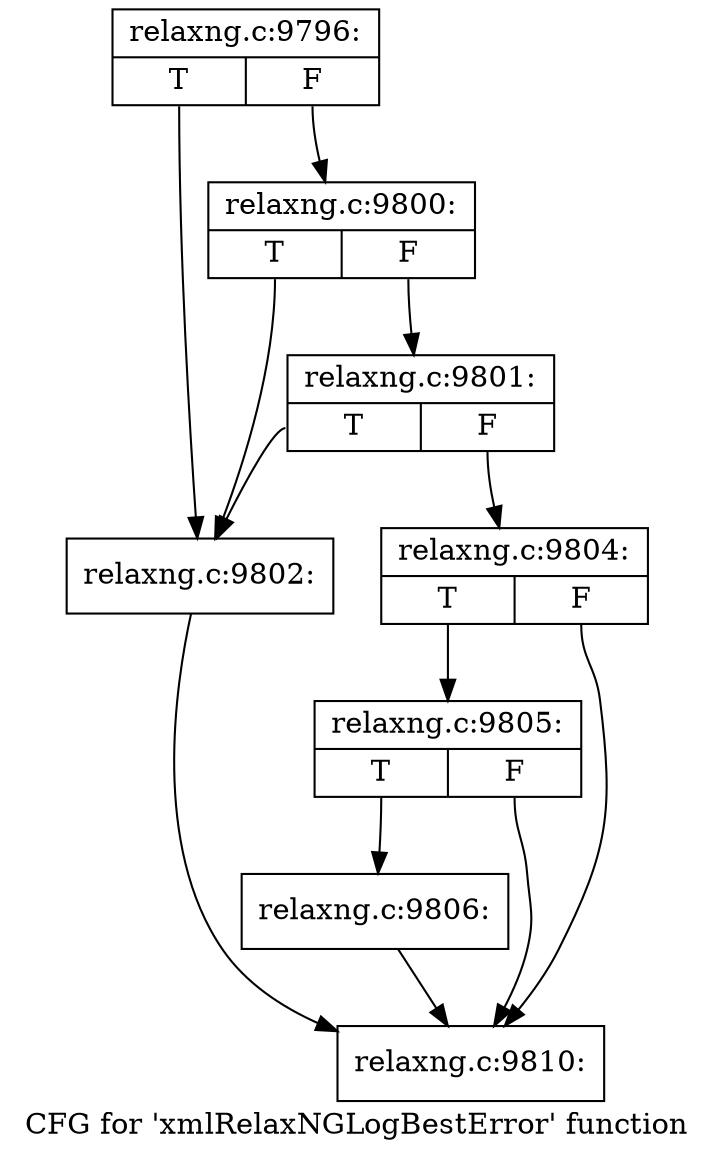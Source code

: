 digraph "CFG for 'xmlRelaxNGLogBestError' function" {
	label="CFG for 'xmlRelaxNGLogBestError' function";

	Node0x555e9c6e84c0 [shape=record,label="{relaxng.c:9796:|{<s0>T|<s1>F}}"];
	Node0x555e9c6e84c0:s0 -> Node0x555e9c6edb60;
	Node0x555e9c6e84c0:s1 -> Node0x555e9c6edc80;
	Node0x555e9c6edc80 [shape=record,label="{relaxng.c:9800:|{<s0>T|<s1>F}}"];
	Node0x555e9c6edc80:s0 -> Node0x555e9c6edb60;
	Node0x555e9c6edc80:s1 -> Node0x555e9c6edc00;
	Node0x555e9c6edc00 [shape=record,label="{relaxng.c:9801:|{<s0>T|<s1>F}}"];
	Node0x555e9c6edc00:s0 -> Node0x555e9c6edb60;
	Node0x555e9c6edc00:s1 -> Node0x555e9c6edbb0;
	Node0x555e9c6edb60 [shape=record,label="{relaxng.c:9802:}"];
	Node0x555e9c6edb60 -> Node0x555e9c6f2690;
	Node0x555e9c6edbb0 [shape=record,label="{relaxng.c:9804:|{<s0>T|<s1>F}}"];
	Node0x555e9c6edbb0:s0 -> Node0x555e9c6f26e0;
	Node0x555e9c6edbb0:s1 -> Node0x555e9c6f2690;
	Node0x555e9c6f26e0 [shape=record,label="{relaxng.c:9805:|{<s0>T|<s1>F}}"];
	Node0x555e9c6f26e0:s0 -> Node0x555e9c6f2640;
	Node0x555e9c6f26e0:s1 -> Node0x555e9c6f2690;
	Node0x555e9c6f2640 [shape=record,label="{relaxng.c:9806:}"];
	Node0x555e9c6f2640 -> Node0x555e9c6f2690;
	Node0x555e9c6f2690 [shape=record,label="{relaxng.c:9810:}"];
}
